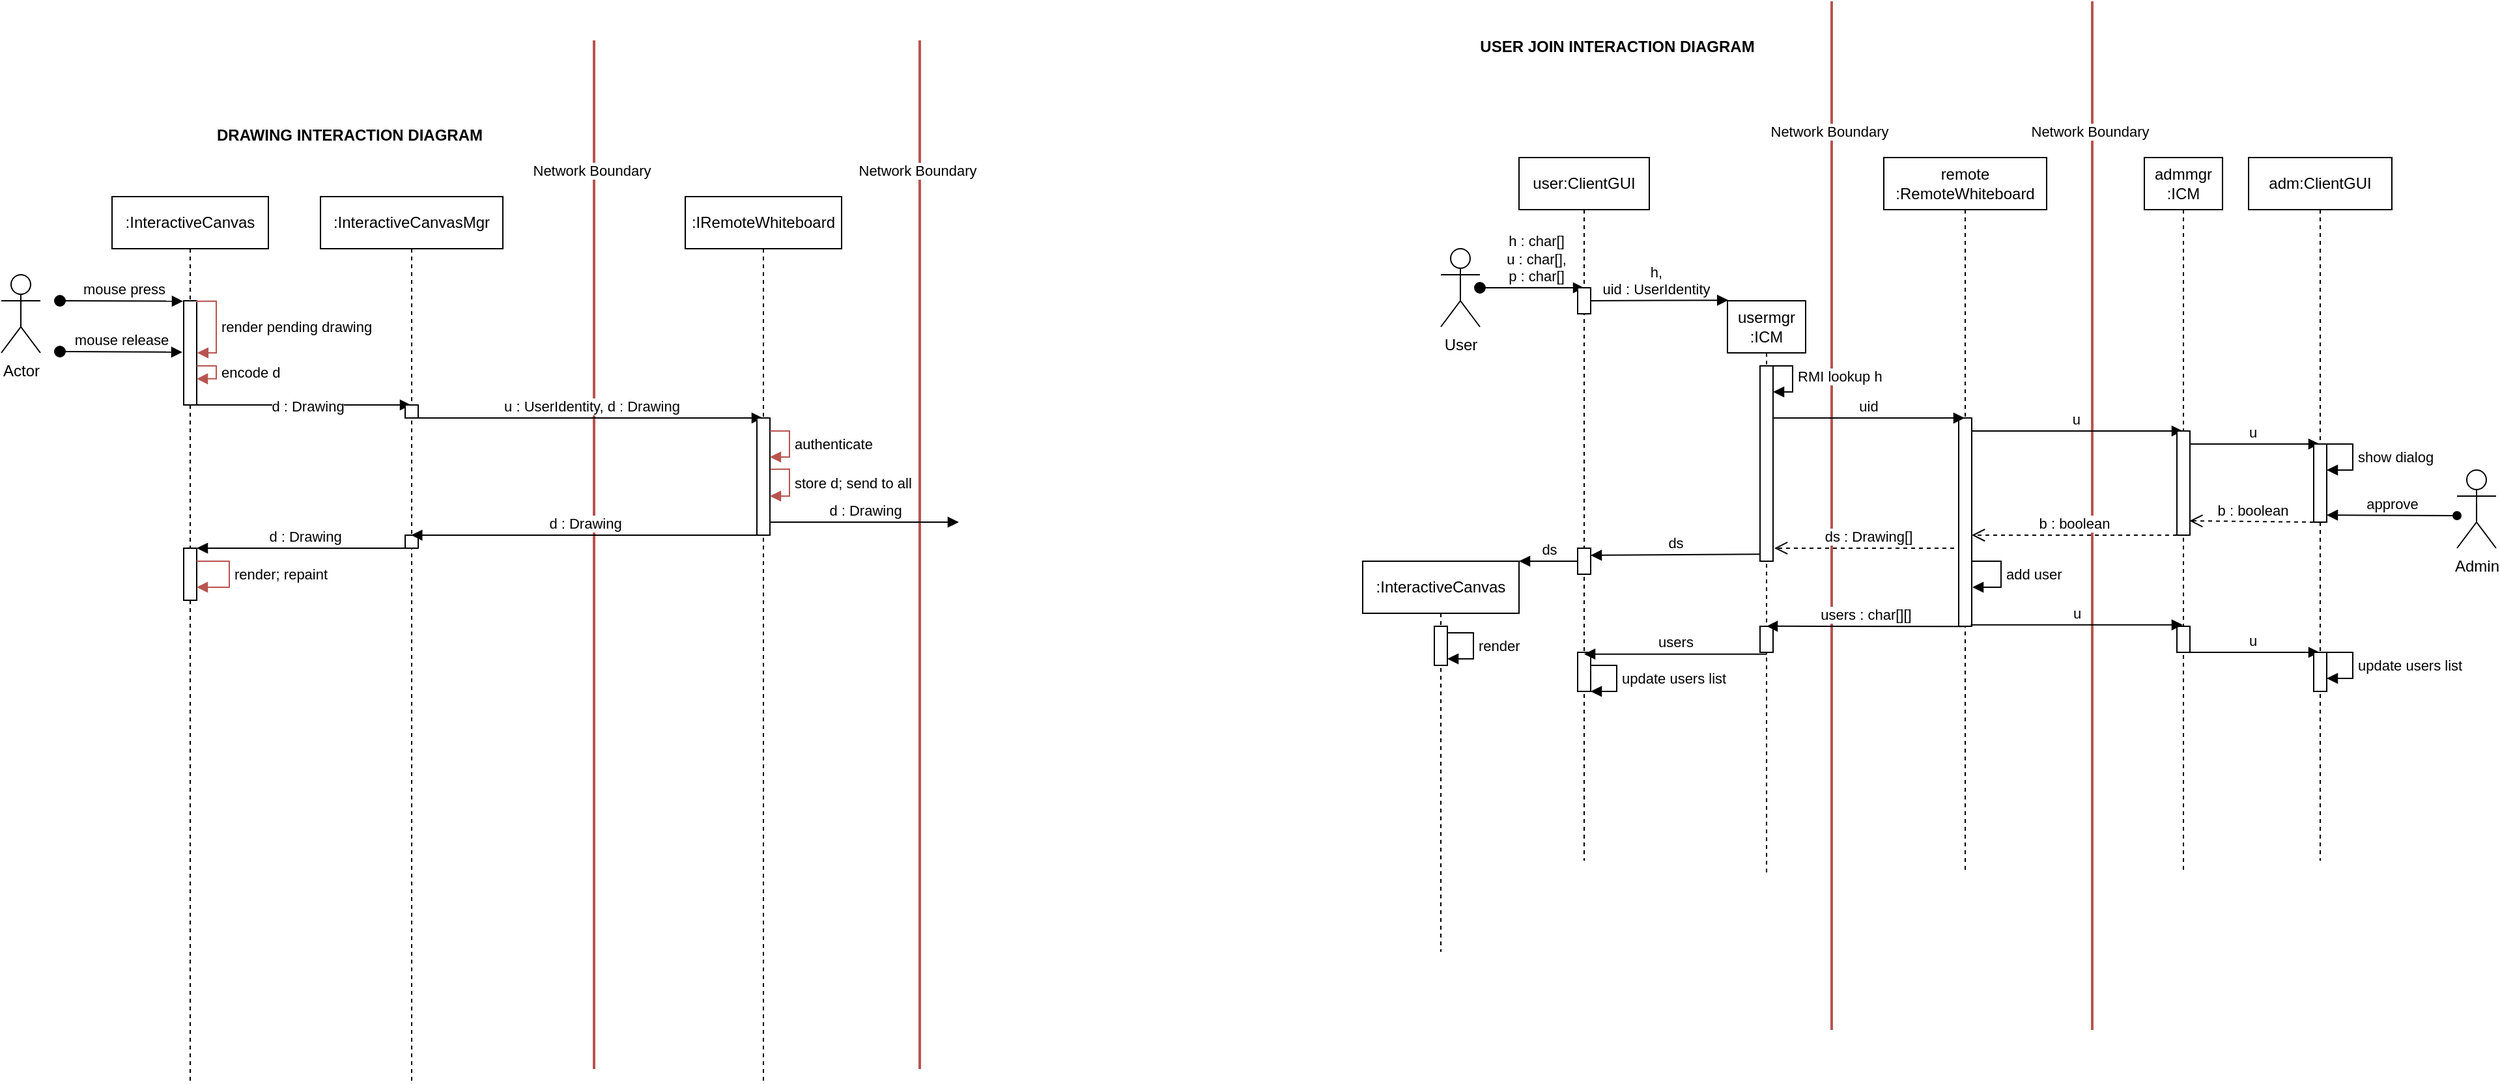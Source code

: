 <mxfile version="20.4.1" type="device"><diagram id="CQdxDwh8UsXhUawyy0Zj" name="Page-1"><mxGraphModel dx="925" dy="1239" grid="0" gridSize="10" guides="1" tooltips="1" connect="1" arrows="1" fold="1" page="0" pageScale="1" pageWidth="827" pageHeight="1169" math="0" shadow="0"><root><mxCell id="0"/><mxCell id="1" parent="0"/><mxCell id="-hkXhwOcYOMXS3EQ3OJM-50" value="" style="endArrow=none;html=1;strokeWidth=2;rounded=0;strokeColor=#B85450;fillColor=#f8cecc;" edge="1" parent="1"><mxGeometry width="50" height="50" relative="1" as="geometry"><mxPoint x="1440" y="560" as="sourcePoint"/><mxPoint x="1440" y="-230" as="targetPoint"/></mxGeometry></mxCell><mxCell id="-hkXhwOcYOMXS3EQ3OJM-51" value="Network Boundary" style="edgeLabel;html=1;align=center;verticalAlign=middle;resizable=0;points=[];" vertex="1" connectable="0" parent="-hkXhwOcYOMXS3EQ3OJM-50"><mxGeometry x="0.858" y="2" relative="1" as="geometry"><mxPoint y="44" as="offset"/></mxGeometry></mxCell><mxCell id="-hkXhwOcYOMXS3EQ3OJM-71" value="ds : Drawing[]" style="html=1;verticalAlign=bottom;endArrow=open;dashed=1;endSize=8;rounded=0;strokeColor=#000000;entryX=1.1;entryY=0.933;entryDx=0;entryDy=0;entryPerimeter=0;" edge="1" parent="1" target="-hkXhwOcYOMXS3EQ3OJM-48"><mxGeometry relative="1" as="geometry"><mxPoint x="1540" y="190" as="sourcePoint"/><mxPoint x="1400" y="190" as="targetPoint"/></mxGeometry></mxCell><mxCell id="-hkXhwOcYOMXS3EQ3OJM-52" value="" style="endArrow=none;html=1;strokeWidth=2;rounded=0;strokeColor=#B85450;fillColor=#f8cecc;" edge="1" parent="1"><mxGeometry width="50" height="50" relative="1" as="geometry"><mxPoint x="1640" y="560" as="sourcePoint"/><mxPoint x="1640" y="-230" as="targetPoint"/></mxGeometry></mxCell><mxCell id="-hkXhwOcYOMXS3EQ3OJM-53" value="Network Boundary" style="edgeLabel;html=1;align=center;verticalAlign=middle;resizable=0;points=[];" vertex="1" connectable="0" parent="-hkXhwOcYOMXS3EQ3OJM-52"><mxGeometry x="0.858" y="2" relative="1" as="geometry"><mxPoint y="44" as="offset"/></mxGeometry></mxCell><mxCell id="-hkXhwOcYOMXS3EQ3OJM-15" value="" style="endArrow=none;html=1;strokeWidth=2;rounded=0;strokeColor=#B85450;fillColor=#f8cecc;" edge="1" parent="1"><mxGeometry width="50" height="50" relative="1" as="geometry"><mxPoint x="490" y="590" as="sourcePoint"/><mxPoint x="490" y="-200" as="targetPoint"/></mxGeometry></mxCell><mxCell id="-hkXhwOcYOMXS3EQ3OJM-16" value="Network Boundary" style="edgeLabel;html=1;align=center;verticalAlign=middle;resizable=0;points=[];" vertex="1" connectable="0" parent="-hkXhwOcYOMXS3EQ3OJM-15"><mxGeometry x="0.858" y="2" relative="1" as="geometry"><mxPoint y="44" as="offset"/></mxGeometry></mxCell><mxCell id="-hkXhwOcYOMXS3EQ3OJM-1" value=":InteractiveCanvas" style="shape=umlLifeline;perimeter=lifelinePerimeter;whiteSpace=wrap;html=1;container=1;collapsible=0;recursiveResize=0;outlineConnect=0;" vertex="1" parent="1"><mxGeometry x="120" y="-80" width="120" height="680" as="geometry"/></mxCell><mxCell id="-hkXhwOcYOMXS3EQ3OJM-2" value="mouse release" style="html=1;verticalAlign=bottom;startArrow=oval;startFill=1;endArrow=block;startSize=8;rounded=0;entryX=-0.1;entryY=0.493;entryDx=0;entryDy=0;entryPerimeter=0;" edge="1" parent="-hkXhwOcYOMXS3EQ3OJM-1" target="-hkXhwOcYOMXS3EQ3OJM-21"><mxGeometry width="60" relative="1" as="geometry"><mxPoint x="-40" y="119" as="sourcePoint"/><mxPoint x="40" y="130" as="targetPoint"/></mxGeometry></mxCell><mxCell id="-hkXhwOcYOMXS3EQ3OJM-10" value="d : Drawing" style="html=1;verticalAlign=bottom;endArrow=block;rounded=0;" edge="1" parent="-hkXhwOcYOMXS3EQ3OJM-1"><mxGeometry x="0.062" y="-10" width="80" relative="1" as="geometry"><mxPoint x="60" y="160" as="sourcePoint"/><mxPoint x="229.5" y="160" as="targetPoint"/><mxPoint as="offset"/></mxGeometry></mxCell><mxCell id="-hkXhwOcYOMXS3EQ3OJM-21" value="" style="html=1;points=[];perimeter=orthogonalPerimeter;" vertex="1" parent="-hkXhwOcYOMXS3EQ3OJM-1"><mxGeometry x="55" y="80" width="10" height="80" as="geometry"/></mxCell><mxCell id="-hkXhwOcYOMXS3EQ3OJM-22" value="encode d" style="edgeStyle=orthogonalEdgeStyle;html=1;align=left;spacingLeft=2;endArrow=block;rounded=0;strokeColor=#B85450;entryX=1.002;entryY=0.749;entryDx=0;entryDy=0;entryPerimeter=0;" edge="1" target="-hkXhwOcYOMXS3EQ3OJM-21" parent="-hkXhwOcYOMXS3EQ3OJM-1"><mxGeometry relative="1" as="geometry"><mxPoint x="65" y="130" as="sourcePoint"/><Array as="points"><mxPoint x="80" y="130"/><mxPoint x="80" y="140"/></Array><mxPoint x="70" y="140" as="targetPoint"/></mxGeometry></mxCell><mxCell id="-hkXhwOcYOMXS3EQ3OJM-35" value="render pending drawing" style="edgeStyle=orthogonalEdgeStyle;html=1;align=left;spacingLeft=2;endArrow=block;rounded=0;entryX=1.035;entryY=0.504;strokeColor=#B85450;entryDx=0;entryDy=0;entryPerimeter=0;exitX=0.939;exitY=0.004;exitDx=0;exitDy=0;exitPerimeter=0;" edge="1" parent="-hkXhwOcYOMXS3EQ3OJM-1" source="-hkXhwOcYOMXS3EQ3OJM-21" target="-hkXhwOcYOMXS3EQ3OJM-21"><mxGeometry relative="1" as="geometry"><mxPoint x="70" y="80" as="sourcePoint"/><Array as="points"><mxPoint x="80" y="80"/><mxPoint x="80" y="120"/><mxPoint x="65" y="120"/></Array><mxPoint x="65" y="110" as="targetPoint"/></mxGeometry></mxCell><mxCell id="-hkXhwOcYOMXS3EQ3OJM-4" value="Actor" style="shape=umlActor;verticalLabelPosition=bottom;verticalAlign=top;html=1;" vertex="1" parent="1"><mxGeometry x="35" y="-20" width="30" height="60" as="geometry"/></mxCell><mxCell id="-hkXhwOcYOMXS3EQ3OJM-9" value=":InteractiveCanvasMgr" style="shape=umlLifeline;perimeter=lifelinePerimeter;whiteSpace=wrap;html=1;container=1;collapsible=0;recursiveResize=0;outlineConnect=0;" vertex="1" parent="1"><mxGeometry x="280" y="-80" width="140" height="680" as="geometry"/></mxCell><mxCell id="-hkXhwOcYOMXS3EQ3OJM-12" value="" style="html=1;points=[];perimeter=orthogonalPerimeter;" vertex="1" parent="-hkXhwOcYOMXS3EQ3OJM-9"><mxGeometry x="65" y="160" width="10" height="10" as="geometry"/></mxCell><mxCell id="-hkXhwOcYOMXS3EQ3OJM-13" value="u : UserIdentity, d : Drawing" style="html=1;verticalAlign=bottom;endArrow=block;rounded=0;" edge="1" parent="-hkXhwOcYOMXS3EQ3OJM-9"><mxGeometry width="80" relative="1" as="geometry"><mxPoint x="75" y="170" as="sourcePoint"/><mxPoint x="339.5" y="170" as="targetPoint"/></mxGeometry></mxCell><mxCell id="-hkXhwOcYOMXS3EQ3OJM-11" value=":IRemoteWhiteboard" style="shape=umlLifeline;perimeter=lifelinePerimeter;whiteSpace=wrap;html=1;container=1;collapsible=0;recursiveResize=0;outlineConnect=0;" vertex="1" parent="1"><mxGeometry x="560" y="-80" width="120" height="680" as="geometry"/></mxCell><mxCell id="-hkXhwOcYOMXS3EQ3OJM-14" value="" style="html=1;points=[];perimeter=orthogonalPerimeter;" vertex="1" parent="-hkXhwOcYOMXS3EQ3OJM-11"><mxGeometry x="55" y="170" width="10" height="90" as="geometry"/></mxCell><mxCell id="-hkXhwOcYOMXS3EQ3OJM-18" value="authenticate" style="edgeStyle=orthogonalEdgeStyle;html=1;align=left;spacingLeft=2;endArrow=block;rounded=0;entryX=1;entryY=0;strokeColor=#B85450;" edge="1" parent="-hkXhwOcYOMXS3EQ3OJM-11"><mxGeometry relative="1" as="geometry"><mxPoint x="65" y="180" as="sourcePoint"/><Array as="points"><mxPoint x="80" y="180"/><mxPoint x="80" y="200"/></Array><mxPoint x="65" y="200" as="targetPoint"/></mxGeometry></mxCell><mxCell id="-hkXhwOcYOMXS3EQ3OJM-20" value="store d; send to all" style="edgeStyle=orthogonalEdgeStyle;html=1;align=left;spacingLeft=2;endArrow=block;rounded=0;entryX=1;entryY=0;strokeColor=#B85450;exitX=1.035;exitY=0.437;exitDx=0;exitDy=0;exitPerimeter=0;" edge="1" parent="-hkXhwOcYOMXS3EQ3OJM-11" source="-hkXhwOcYOMXS3EQ3OJM-14"><mxGeometry relative="1" as="geometry"><mxPoint x="70" y="210" as="sourcePoint"/><Array as="points"><mxPoint x="80" y="209"/><mxPoint x="80" y="230"/></Array><mxPoint x="65" y="230" as="targetPoint"/></mxGeometry></mxCell><mxCell id="-hkXhwOcYOMXS3EQ3OJM-24" value="mouse press" style="html=1;verticalAlign=bottom;startArrow=oval;startFill=1;endArrow=block;startSize=8;rounded=0;entryX=-0.05;entryY=0.004;entryDx=0;entryDy=0;entryPerimeter=0;" edge="1" parent="1" target="-hkXhwOcYOMXS3EQ3OJM-21"><mxGeometry x="0.057" width="60" relative="1" as="geometry"><mxPoint x="80" as="sourcePoint"/><mxPoint x="170" as="targetPoint"/><mxPoint x="-1" as="offset"/></mxGeometry></mxCell><mxCell id="-hkXhwOcYOMXS3EQ3OJM-26" value="" style="endArrow=none;html=1;strokeWidth=2;rounded=0;strokeColor=#B85450;fillColor=#f8cecc;" edge="1" parent="1"><mxGeometry width="50" height="50" relative="1" as="geometry"><mxPoint x="740" y="590" as="sourcePoint"/><mxPoint x="740" y="-200" as="targetPoint"/></mxGeometry></mxCell><mxCell id="-hkXhwOcYOMXS3EQ3OJM-27" value="Network Boundary" style="edgeLabel;html=1;align=center;verticalAlign=middle;resizable=0;points=[];" vertex="1" connectable="0" parent="-hkXhwOcYOMXS3EQ3OJM-26"><mxGeometry x="0.858" y="2" relative="1" as="geometry"><mxPoint y="44" as="offset"/></mxGeometry></mxCell><mxCell id="-hkXhwOcYOMXS3EQ3OJM-31" value="" style="html=1;points=[];perimeter=orthogonalPerimeter;" vertex="1" parent="1"><mxGeometry x="175" y="190" width="10" height="40" as="geometry"/></mxCell><mxCell id="-hkXhwOcYOMXS3EQ3OJM-30" value="d : Drawing" style="html=1;verticalAlign=bottom;endArrow=block;rounded=0;strokeColor=#000000;" edge="1" parent="1"><mxGeometry width="80" relative="1" as="geometry"><mxPoint x="350" y="190" as="sourcePoint"/><mxPoint x="185" y="190" as="targetPoint"/></mxGeometry></mxCell><mxCell id="-hkXhwOcYOMXS3EQ3OJM-34" value="render; repaint" style="edgeStyle=orthogonalEdgeStyle;html=1;align=left;spacingLeft=2;endArrow=block;rounded=0;entryX=1;entryY=0;strokeColor=#B85450;" edge="1" parent="1"><mxGeometry relative="1" as="geometry"><mxPoint x="185" y="200" as="sourcePoint"/><Array as="points"><mxPoint x="210" y="200"/><mxPoint x="210" y="220"/></Array><mxPoint x="185" y="220" as="targetPoint"/></mxGeometry></mxCell><mxCell id="-hkXhwOcYOMXS3EQ3OJM-29" value="" style="html=1;points=[];perimeter=orthogonalPerimeter;" vertex="1" parent="1"><mxGeometry x="345" y="180" width="10" height="10" as="geometry"/></mxCell><mxCell id="-hkXhwOcYOMXS3EQ3OJM-23" value="d : Drawing" style="html=1;verticalAlign=bottom;endArrow=block;rounded=0;strokeColor=#000000;" edge="1" parent="1"><mxGeometry width="80" relative="1" as="geometry"><mxPoint x="615" y="180" as="sourcePoint"/><mxPoint x="349.63" y="180" as="targetPoint"/></mxGeometry></mxCell><mxCell id="-hkXhwOcYOMXS3EQ3OJM-28" value="d : Drawing" style="html=1;verticalAlign=bottom;endArrow=block;rounded=0;strokeColor=#000000;" edge="1" parent="1"><mxGeometry width="80" relative="1" as="geometry"><mxPoint x="625" y="170" as="sourcePoint"/><mxPoint x="770" y="170" as="targetPoint"/></mxGeometry></mxCell><mxCell id="-hkXhwOcYOMXS3EQ3OJM-37" value="&lt;b&gt;DRAWING INTERACTION DIAGRAM&lt;br&gt;&lt;/b&gt;" style="text;html=1;align=center;verticalAlign=middle;resizable=0;points=[];autosize=1;strokeColor=none;fillColor=none;" vertex="1" parent="1"><mxGeometry x="191" y="-140" width="222" height="26" as="geometry"/></mxCell><mxCell id="-hkXhwOcYOMXS3EQ3OJM-38" value="&lt;b&gt;USER JOIN INTERACTION DIAGRAM&lt;br&gt;&lt;/b&gt;" style="text;html=1;align=center;verticalAlign=middle;resizable=0;points=[];autosize=1;strokeColor=none;fillColor=none;" vertex="1" parent="1"><mxGeometry x="1160" y="-210" width="230" height="30" as="geometry"/></mxCell><mxCell id="-hkXhwOcYOMXS3EQ3OJM-39" value="user:ClientGUI" style="shape=umlLifeline;perimeter=lifelinePerimeter;whiteSpace=wrap;html=1;container=1;collapsible=0;recursiveResize=0;outlineConnect=0;" vertex="1" parent="1"><mxGeometry x="1200" y="-110" width="100" height="540" as="geometry"/></mxCell><mxCell id="-hkXhwOcYOMXS3EQ3OJM-47" value="h,&lt;br&gt;uid : UserIdentity" style="html=1;verticalAlign=bottom;endArrow=block;rounded=0;strokeColor=#000000;entryX=0.01;entryY=-0.001;entryDx=0;entryDy=0;entryPerimeter=0;" edge="1" parent="-hkXhwOcYOMXS3EQ3OJM-39" target="-hkXhwOcYOMXS3EQ3OJM-40"><mxGeometry width="80" relative="1" as="geometry"><mxPoint x="50" y="110" as="sourcePoint"/><mxPoint x="130" y="110" as="targetPoint"/></mxGeometry></mxCell><mxCell id="-hkXhwOcYOMXS3EQ3OJM-45" value="h : char[]&lt;br&gt;u : char[],&lt;br&gt;p : char[]" style="html=1;verticalAlign=bottom;startArrow=oval;startFill=1;endArrow=block;startSize=8;rounded=0;strokeColor=#000000;" edge="1" parent="-hkXhwOcYOMXS3EQ3OJM-39"><mxGeometry x="0.059" width="60" relative="1" as="geometry"><mxPoint x="-30" y="100" as="sourcePoint"/><mxPoint x="50" y="100" as="targetPoint"/><mxPoint as="offset"/></mxGeometry></mxCell><mxCell id="-hkXhwOcYOMXS3EQ3OJM-46" value="" style="html=1;points=[];perimeter=orthogonalPerimeter;" vertex="1" parent="-hkXhwOcYOMXS3EQ3OJM-39"><mxGeometry x="45" y="100" width="10" height="20" as="geometry"/></mxCell><mxCell id="-hkXhwOcYOMXS3EQ3OJM-75" value="" style="html=1;points=[];perimeter=orthogonalPerimeter;" vertex="1" parent="-hkXhwOcYOMXS3EQ3OJM-39"><mxGeometry x="45" y="300" width="10" height="20" as="geometry"/></mxCell><mxCell id="-hkXhwOcYOMXS3EQ3OJM-82" value="" style="html=1;points=[];perimeter=orthogonalPerimeter;" vertex="1" parent="-hkXhwOcYOMXS3EQ3OJM-39"><mxGeometry x="45" y="380" width="10" height="30" as="geometry"/></mxCell><mxCell id="-hkXhwOcYOMXS3EQ3OJM-83" value="update users list" style="edgeStyle=orthogonalEdgeStyle;html=1;align=left;spacingLeft=2;endArrow=block;rounded=0;strokeColor=#000000;" edge="1" parent="-hkXhwOcYOMXS3EQ3OJM-39"><mxGeometry relative="1" as="geometry"><mxPoint x="55.0" y="390" as="sourcePoint"/><Array as="points"><mxPoint x="75" y="390"/><mxPoint x="75" y="410"/><mxPoint x="56" y="410"/></Array><mxPoint x="55.0" y="410" as="targetPoint"/></mxGeometry></mxCell><mxCell id="-hkXhwOcYOMXS3EQ3OJM-40" value="usermgr&lt;br&gt;:ICM" style="shape=umlLifeline;perimeter=lifelinePerimeter;whiteSpace=wrap;html=1;container=1;collapsible=0;recursiveResize=0;outlineConnect=0;" vertex="1" parent="1"><mxGeometry x="1360" width="60" height="440" as="geometry"/></mxCell><mxCell id="-hkXhwOcYOMXS3EQ3OJM-48" value="" style="html=1;points=[];perimeter=orthogonalPerimeter;" vertex="1" parent="-hkXhwOcYOMXS3EQ3OJM-40"><mxGeometry x="25" y="50" width="10" height="150" as="geometry"/></mxCell><mxCell id="-hkXhwOcYOMXS3EQ3OJM-49" value="RMI lookup h" style="edgeStyle=orthogonalEdgeStyle;html=1;align=left;spacingLeft=2;endArrow=block;rounded=0;strokeColor=#000000;" edge="1" parent="-hkXhwOcYOMXS3EQ3OJM-40"><mxGeometry relative="1" as="geometry"><mxPoint x="30" y="50" as="sourcePoint"/><Array as="points"><mxPoint x="50" y="50"/><mxPoint x="50" y="70"/></Array><mxPoint x="35" y="70" as="targetPoint"/></mxGeometry></mxCell><mxCell id="-hkXhwOcYOMXS3EQ3OJM-84" value="" style="html=1;points=[];perimeter=orthogonalPerimeter;" vertex="1" parent="-hkXhwOcYOMXS3EQ3OJM-40"><mxGeometry x="25" y="250" width="10" height="20" as="geometry"/></mxCell><mxCell id="-hkXhwOcYOMXS3EQ3OJM-41" value="remote&lt;br&gt;:RemoteWhiteboard" style="shape=umlLifeline;perimeter=lifelinePerimeter;whiteSpace=wrap;html=1;container=1;collapsible=0;recursiveResize=0;outlineConnect=0;" vertex="1" parent="1"><mxGeometry x="1480" y="-110" width="125" height="550" as="geometry"/></mxCell><mxCell id="-hkXhwOcYOMXS3EQ3OJM-55" value="" style="html=1;points=[];perimeter=orthogonalPerimeter;" vertex="1" parent="-hkXhwOcYOMXS3EQ3OJM-41"><mxGeometry x="57.5" y="200" width="10" height="160" as="geometry"/></mxCell><mxCell id="-hkXhwOcYOMXS3EQ3OJM-56" value="u&amp;nbsp;" style="html=1;verticalAlign=bottom;endArrow=block;rounded=0;strokeColor=#000000;" edge="1" parent="-hkXhwOcYOMXS3EQ3OJM-41" target="-hkXhwOcYOMXS3EQ3OJM-43"><mxGeometry width="80" relative="1" as="geometry"><mxPoint x="67.5" y="210" as="sourcePoint"/><mxPoint x="147.5" y="210" as="targetPoint"/></mxGeometry></mxCell><mxCell id="-hkXhwOcYOMXS3EQ3OJM-70" value="add user" style="edgeStyle=orthogonalEdgeStyle;html=1;align=left;spacingLeft=2;endArrow=block;rounded=0;strokeColor=#000000;" edge="1" parent="-hkXhwOcYOMXS3EQ3OJM-41"><mxGeometry relative="1" as="geometry"><mxPoint x="67.5" y="310" as="sourcePoint"/><Array as="points"><mxPoint x="90" y="310"/><mxPoint x="90" y="330"/></Array><mxPoint x="68" y="330" as="targetPoint"/></mxGeometry></mxCell><mxCell id="-hkXhwOcYOMXS3EQ3OJM-42" value="adm:ClientGUI" style="shape=umlLifeline;perimeter=lifelinePerimeter;whiteSpace=wrap;html=1;container=1;collapsible=0;recursiveResize=0;outlineConnect=0;" vertex="1" parent="1"><mxGeometry x="1760" y="-110" width="110" height="540" as="geometry"/></mxCell><mxCell id="-hkXhwOcYOMXS3EQ3OJM-58" value="u" style="html=1;verticalAlign=bottom;endArrow=block;rounded=0;strokeColor=#000000;" edge="1" parent="-hkXhwOcYOMXS3EQ3OJM-42" target="-hkXhwOcYOMXS3EQ3OJM-42"><mxGeometry width="80" relative="1" as="geometry"><mxPoint x="-50" y="220" as="sourcePoint"/><mxPoint x="30" y="220" as="targetPoint"/></mxGeometry></mxCell><mxCell id="-hkXhwOcYOMXS3EQ3OJM-59" value="" style="html=1;points=[];perimeter=orthogonalPerimeter;" vertex="1" parent="-hkXhwOcYOMXS3EQ3OJM-42"><mxGeometry x="50" y="220" width="10" height="60" as="geometry"/></mxCell><mxCell id="-hkXhwOcYOMXS3EQ3OJM-61" value="show dialog" style="edgeStyle=orthogonalEdgeStyle;html=1;align=left;spacingLeft=2;endArrow=block;rounded=0;strokeColor=#000000;" edge="1" parent="-hkXhwOcYOMXS3EQ3OJM-42"><mxGeometry relative="1" as="geometry"><mxPoint x="60" y="220" as="sourcePoint"/><Array as="points"><mxPoint x="80" y="220"/><mxPoint x="80" y="240"/><mxPoint x="61" y="240"/></Array><mxPoint x="60" y="240" as="targetPoint"/></mxGeometry></mxCell><mxCell id="-hkXhwOcYOMXS3EQ3OJM-66" value="b : boolean" style="html=1;verticalAlign=bottom;endArrow=open;dashed=1;endSize=8;rounded=0;strokeColor=#000000;entryX=0.962;entryY=-0.1;entryDx=0;entryDy=0;entryPerimeter=0;" edge="1" parent="-hkXhwOcYOMXS3EQ3OJM-42"><mxGeometry relative="1" as="geometry"><mxPoint x="50" y="280" as="sourcePoint"/><mxPoint x="-45.38" y="279.0" as="targetPoint"/></mxGeometry></mxCell><mxCell id="-hkXhwOcYOMXS3EQ3OJM-78" value="u" style="html=1;verticalAlign=bottom;endArrow=block;rounded=0;strokeColor=#000000;" edge="1" parent="-hkXhwOcYOMXS3EQ3OJM-42" target="-hkXhwOcYOMXS3EQ3OJM-42"><mxGeometry width="80" relative="1" as="geometry"><mxPoint x="-50" y="380" as="sourcePoint"/><mxPoint x="30" y="380" as="targetPoint"/></mxGeometry></mxCell><mxCell id="-hkXhwOcYOMXS3EQ3OJM-79" value="" style="html=1;points=[];perimeter=orthogonalPerimeter;" vertex="1" parent="-hkXhwOcYOMXS3EQ3OJM-42"><mxGeometry x="50" y="380" width="10" height="30" as="geometry"/></mxCell><mxCell id="-hkXhwOcYOMXS3EQ3OJM-80" value="update users list" style="edgeStyle=orthogonalEdgeStyle;html=1;align=left;spacingLeft=2;endArrow=block;rounded=0;strokeColor=#000000;" edge="1" parent="-hkXhwOcYOMXS3EQ3OJM-42"><mxGeometry relative="1" as="geometry"><mxPoint x="60.0" y="380" as="sourcePoint"/><Array as="points"><mxPoint x="80" y="380"/><mxPoint x="80" y="400"/><mxPoint x="61" y="400"/></Array><mxPoint x="60.0" y="400" as="targetPoint"/></mxGeometry></mxCell><mxCell id="-hkXhwOcYOMXS3EQ3OJM-43" value="admmgr&lt;br&gt;:ICM" style="shape=umlLifeline;perimeter=lifelinePerimeter;whiteSpace=wrap;html=1;container=1;collapsible=0;recursiveResize=0;outlineConnect=0;" vertex="1" parent="1"><mxGeometry x="1680" y="-110" width="60" height="550" as="geometry"/></mxCell><mxCell id="-hkXhwOcYOMXS3EQ3OJM-57" value="" style="html=1;points=[];perimeter=orthogonalPerimeter;" vertex="1" parent="-hkXhwOcYOMXS3EQ3OJM-43"><mxGeometry x="25" y="210" width="10" height="80" as="geometry"/></mxCell><mxCell id="-hkXhwOcYOMXS3EQ3OJM-67" value="b : boolean" style="html=1;verticalAlign=bottom;endArrow=open;dashed=1;endSize=8;rounded=0;strokeColor=#000000;" edge="1" parent="-hkXhwOcYOMXS3EQ3OJM-43" target="-hkXhwOcYOMXS3EQ3OJM-55"><mxGeometry relative="1" as="geometry"><mxPoint x="25.0" y="290" as="sourcePoint"/><mxPoint x="-130" y="290" as="targetPoint"/></mxGeometry></mxCell><mxCell id="-hkXhwOcYOMXS3EQ3OJM-77" value="" style="html=1;points=[];perimeter=orthogonalPerimeter;" vertex="1" parent="-hkXhwOcYOMXS3EQ3OJM-43"><mxGeometry x="25" y="360" width="10" height="20" as="geometry"/></mxCell><mxCell id="-hkXhwOcYOMXS3EQ3OJM-44" value="User" style="shape=umlActor;verticalLabelPosition=bottom;verticalAlign=top;html=1;" vertex="1" parent="1"><mxGeometry x="1140" y="-40" width="30" height="60" as="geometry"/></mxCell><mxCell id="-hkXhwOcYOMXS3EQ3OJM-54" value="uid" style="html=1;verticalAlign=bottom;endArrow=block;rounded=0;strokeColor=#000000;exitX=0.939;exitY=0.267;exitDx=0;exitDy=0;exitPerimeter=0;" edge="1" parent="1" source="-hkXhwOcYOMXS3EQ3OJM-48" target="-hkXhwOcYOMXS3EQ3OJM-41"><mxGeometry width="80" relative="1" as="geometry"><mxPoint x="1400" y="90" as="sourcePoint"/><mxPoint x="1542" y="100" as="targetPoint"/></mxGeometry></mxCell><mxCell id="-hkXhwOcYOMXS3EQ3OJM-62" value="approve" style="html=1;verticalAlign=bottom;startArrow=oval;startFill=1;endArrow=block;rounded=0;strokeColor=#000000;endFill=1;" edge="1" parent="1"><mxGeometry width="80" relative="1" as="geometry"><mxPoint x="1920" y="165" as="sourcePoint"/><mxPoint x="1820" y="164.57" as="targetPoint"/></mxGeometry></mxCell><mxCell id="-hkXhwOcYOMXS3EQ3OJM-63" value="Admin" style="shape=umlActor;verticalLabelPosition=bottom;verticalAlign=top;html=1;" vertex="1" parent="1"><mxGeometry x="1920" y="130" width="30" height="60" as="geometry"/></mxCell><mxCell id="-hkXhwOcYOMXS3EQ3OJM-72" value=":InteractiveCanvas" style="shape=umlLifeline;perimeter=lifelinePerimeter;whiteSpace=wrap;html=1;container=1;collapsible=0;recursiveResize=0;outlineConnect=0;" vertex="1" parent="1"><mxGeometry x="1080" y="200" width="120" height="300" as="geometry"/></mxCell><mxCell id="-hkXhwOcYOMXS3EQ3OJM-86" value="" style="html=1;points=[];perimeter=orthogonalPerimeter;" vertex="1" parent="-hkXhwOcYOMXS3EQ3OJM-72"><mxGeometry x="55" y="50" width="10" height="30" as="geometry"/></mxCell><mxCell id="-hkXhwOcYOMXS3EQ3OJM-87" value="render" style="edgeStyle=orthogonalEdgeStyle;html=1;align=left;spacingLeft=2;endArrow=block;rounded=0;strokeColor=#000000;" edge="1" parent="-hkXhwOcYOMXS3EQ3OJM-72"><mxGeometry relative="1" as="geometry"><mxPoint x="65.0" y="55" as="sourcePoint"/><Array as="points"><mxPoint x="85" y="55"/><mxPoint x="85" y="75"/><mxPoint x="66" y="75"/></Array><mxPoint x="65.0" y="75" as="targetPoint"/></mxGeometry></mxCell><mxCell id="-hkXhwOcYOMXS3EQ3OJM-73" value="ds" style="html=1;verticalAlign=bottom;endArrow=block;rounded=0;strokeColor=#000000;" edge="1" parent="1" source="-hkXhwOcYOMXS3EQ3OJM-75"><mxGeometry width="80" relative="1" as="geometry"><mxPoint x="1240" y="200" as="sourcePoint"/><mxPoint x="1200" y="200" as="targetPoint"/></mxGeometry></mxCell><mxCell id="-hkXhwOcYOMXS3EQ3OJM-74" value="ds" style="html=1;verticalAlign=bottom;endArrow=block;rounded=0;strokeColor=#000000;exitX=-0.05;exitY=0.964;exitDx=0;exitDy=0;exitPerimeter=0;entryX=1;entryY=0.274;entryDx=0;entryDy=0;entryPerimeter=0;" edge="1" parent="1" source="-hkXhwOcYOMXS3EQ3OJM-48" target="-hkXhwOcYOMXS3EQ3OJM-75"><mxGeometry width="80" relative="1" as="geometry"><mxPoint x="1384.8" y="200" as="sourcePoint"/><mxPoint x="1260" y="200" as="targetPoint"/></mxGeometry></mxCell><mxCell id="-hkXhwOcYOMXS3EQ3OJM-76" value="u" style="html=1;verticalAlign=bottom;endArrow=block;rounded=0;strokeColor=#000000;exitX=0.924;exitY=0.993;exitDx=0;exitDy=0;exitPerimeter=0;" edge="1" parent="1" source="-hkXhwOcYOMXS3EQ3OJM-55" target="-hkXhwOcYOMXS3EQ3OJM-43"><mxGeometry width="80" relative="1" as="geometry"><mxPoint x="1547.5" y="230" as="sourcePoint"/><mxPoint x="1627.5" y="230" as="targetPoint"/></mxGeometry></mxCell><mxCell id="-hkXhwOcYOMXS3EQ3OJM-81" value="users" style="html=1;verticalAlign=bottom;endArrow=block;rounded=0;strokeColor=#000000;exitX=0.533;exitY=1.067;exitDx=0;exitDy=0;exitPerimeter=0;" edge="1" parent="1" source="-hkXhwOcYOMXS3EQ3OJM-84" target="-hkXhwOcYOMXS3EQ3OJM-39"><mxGeometry width="80" relative="1" as="geometry"><mxPoint x="1291.63" y="321.12" as="sourcePoint"/><mxPoint x="1396.13" y="321.12" as="targetPoint"/></mxGeometry></mxCell><mxCell id="-hkXhwOcYOMXS3EQ3OJM-85" value="users : char[][]" style="html=1;verticalAlign=bottom;endArrow=block;rounded=0;strokeColor=#000000;exitX=0.506;exitY=1.001;exitDx=0;exitDy=0;exitPerimeter=0;entryX=0.5;entryY=0.568;entryDx=0;entryDy=0;entryPerimeter=0;" edge="1" parent="1" source="-hkXhwOcYOMXS3EQ3OJM-55" target="-hkXhwOcYOMXS3EQ3OJM-40"><mxGeometry width="80" relative="1" as="geometry"><mxPoint x="1128.37" y="300.0" as="sourcePoint"/><mxPoint x="1291.13" y="300.0" as="targetPoint"/></mxGeometry></mxCell></root></mxGraphModel></diagram></mxfile>
